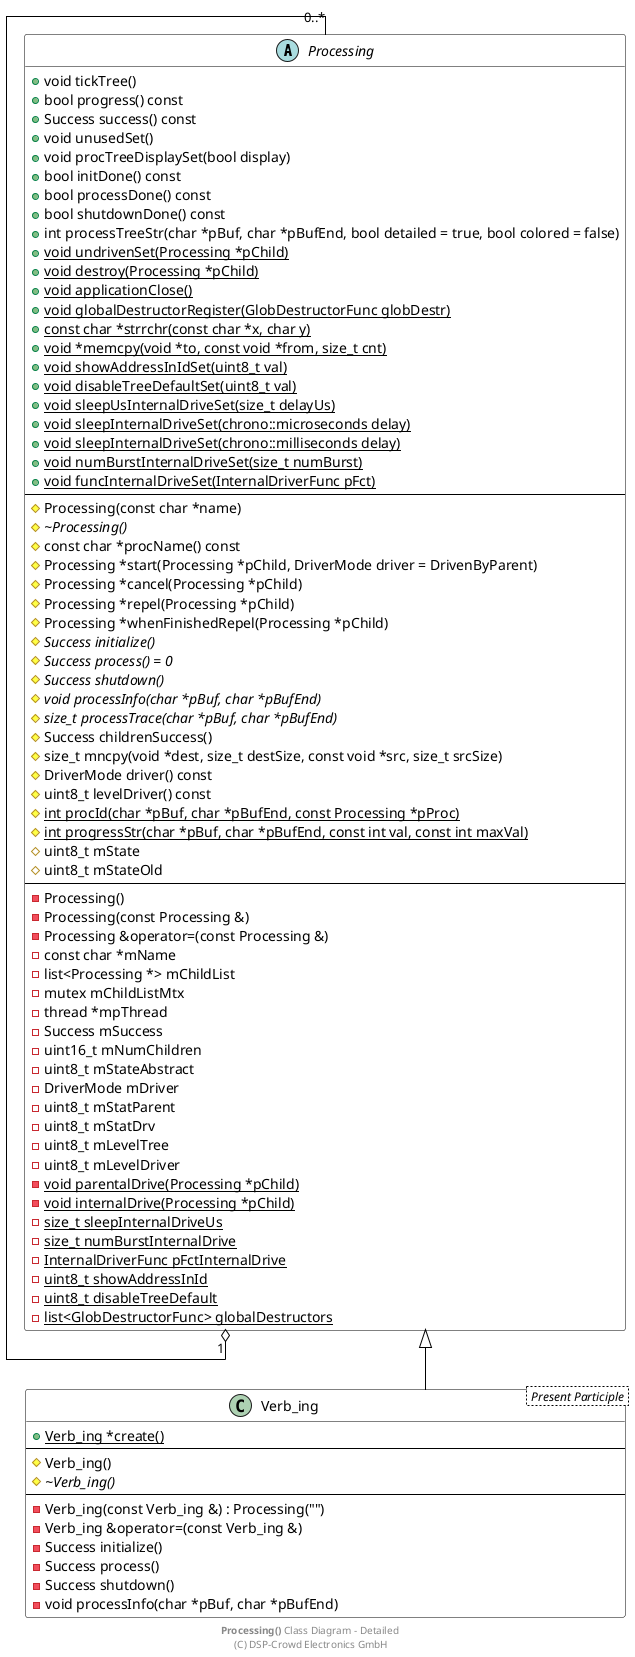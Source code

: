 @startuml

skinparam linetype ortho
skinparam minClassWidth 600
skinparam class {
	BackgroundColor White
	ArrowColor Black
	BorderColor Black
}

abstract class Processing {
	+void tickTree()
	+bool progress() const
	+Success success() const
	+void unusedSet()
	+void procTreeDisplaySet(bool display)
	+bool initDone() const
	+bool processDone() const
	+bool shutdownDone() const
	+int processTreeStr(char *pBuf, char *pBufEnd, bool detailed = true, bool colored = false)
	+{static} void undrivenSet(Processing *pChild)
	+{static} void destroy(Processing *pChild)
	+{static} void applicationClose()
	+{static} void globalDestructorRegister(GlobDestructorFunc globDestr)
	+{static} const char *strrchr(const char *x, char y)
	+{static} void *memcpy(void *to, const void *from, size_t cnt)
	+{static} void showAddressInIdSet(uint8_t val)
	+{static} void disableTreeDefaultSet(uint8_t val)
	+{static} void sleepUsInternalDriveSet(size_t delayUs)
	+{static} void sleepInternalDriveSet(chrono::microseconds delay)
	+{static} void sleepInternalDriveSet(chrono::milliseconds delay)
	+{static} void numBurstInternalDriveSet(size_t numBurst)
	+{static} void funcInternalDriveSet(InternalDriverFunc pFct)
	--
	#Processing(const char *name)
	#{abstract} ~Processing()
	#const char *procName() const
	#Processing *start(Processing *pChild, DriverMode driver = DrivenByParent)
	#Processing *cancel(Processing *pChild)
	#Processing *repel(Processing *pChild)
	#Processing *whenFinishedRepel(Processing *pChild)
	#{abstract} Success initialize()
	#{abstract} Success process() = 0
	#{abstract} Success shutdown()
	#{abstract} void processInfo(char *pBuf, char *pBufEnd)
	#{abstract} size_t processTrace(char *pBuf, char *pBufEnd)
	#Success childrenSuccess()
	#size_t mncpy(void *dest, size_t destSize, const void *src, size_t srcSize)
	#DriverMode driver() const
	#uint8_t levelDriver() const
	#{static} int procId(char *pBuf, char *pBufEnd, const Processing *pProc)
	#{static} int progressStr(char *pBuf, char *pBufEnd, const int val, const int maxVal)
	#uint8_t mState
	#uint8_t mStateOld
	--
	-Processing()
	-Processing(const Processing &)
	-Processing &operator=(const Processing &)
	-const char *mName
	-list<Processing *> mChildList
	-mutex mChildListMtx
	-thread *mpThread
	-Success mSuccess
	-uint16_t mNumChildren
	-uint8_t mStateAbstract
	-DriverMode mDriver
	-uint8_t mStatParent
	-uint8_t mStatDrv
	-uint8_t mLevelTree
	-uint8_t mLevelDriver
	-{static} void parentalDrive(Processing *pChild)
	-{static} void internalDrive(Processing *pChild)
	-{static} size_t sleepInternalDriveUs
	-{static} size_t numBurstInternalDrive
	-{static} InternalDriverFunc pFctInternalDrive
	-{static} uint8_t showAddressInId
	-{static} uint8_t disableTreeDefault
	-{static} list<GlobDestructorFunc> globalDestructors
}

class Verb_ing < Present Participle > {
	+{static} Verb_ing *create()
	--
	#Verb_ing()
	#{abstract} ~Verb_ing()
	--
	-Verb_ing(const Verb_ing &) : Processing("")
	-Verb_ing &operator=(const Verb_ing &)
	-Success initialize()
	-Success process()
	-Success shutdown()
	-void processInfo(char *pBuf, char *pBufEnd)
}

Processing "1" o-u- "0..*" Processing
Processing <|-- Verb_ing

footer **Processing()** Class Diagram - Detailed \n(C) DSP-Crowd Electronics GmbH

@enduml

